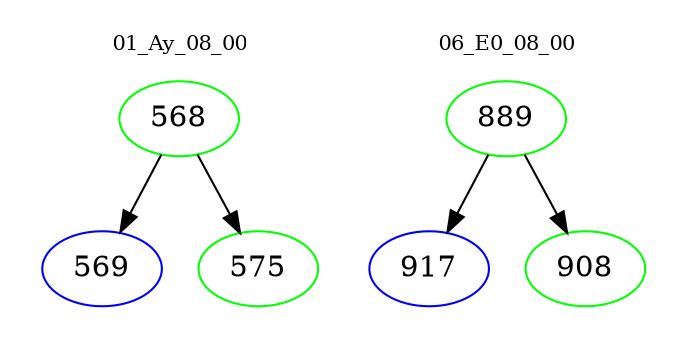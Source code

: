 digraph{
subgraph cluster_0 {
color = white
label = "01_Ay_08_00";
fontsize=10;
T0_568 [label="568", color="green"]
T0_568 -> T0_569 [color="black"]
T0_569 [label="569", color="blue"]
T0_568 -> T0_575 [color="black"]
T0_575 [label="575", color="green"]
}
subgraph cluster_1 {
color = white
label = "06_E0_08_00";
fontsize=10;
T1_889 [label="889", color="green"]
T1_889 -> T1_917 [color="black"]
T1_917 [label="917", color="blue"]
T1_889 -> T1_908 [color="black"]
T1_908 [label="908", color="green"]
}
}
